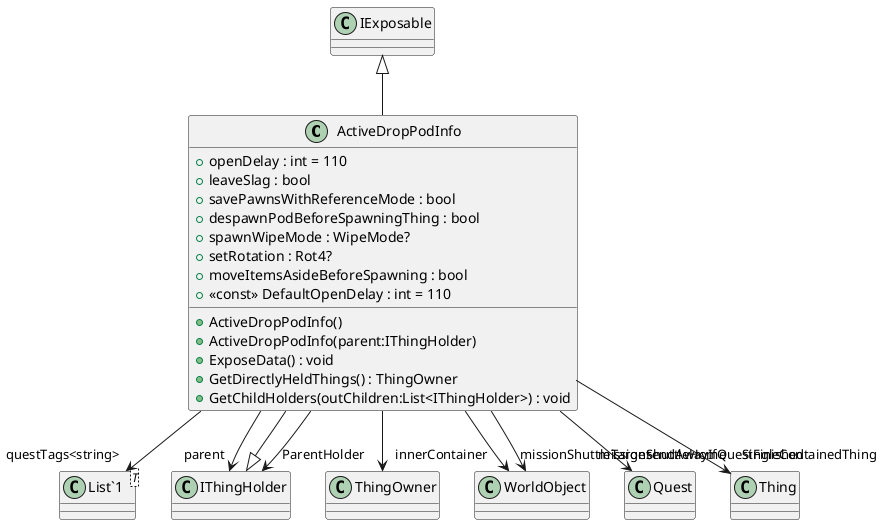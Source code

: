 @startuml
class ActiveDropPodInfo {
    + openDelay : int = 110
    + leaveSlag : bool
    + savePawnsWithReferenceMode : bool
    + despawnPodBeforeSpawningThing : bool
    + spawnWipeMode : WipeMode?
    + setRotation : Rot4?
    + moveItemsAsideBeforeSpawning : bool
    + <<const>> DefaultOpenDelay : int = 110
    + ActiveDropPodInfo()
    + ActiveDropPodInfo(parent:IThingHolder)
    + ExposeData() : void
    + GetDirectlyHeldThings() : ThingOwner
    + GetChildHolders(outChildren:List<IThingHolder>) : void
}
class "List`1"<T> {
}
IThingHolder <|-- ActiveDropPodInfo
IExposable <|-- ActiveDropPodInfo
ActiveDropPodInfo --> "parent" IThingHolder
ActiveDropPodInfo --> "innerContainer" ThingOwner
ActiveDropPodInfo --> "missionShuttleTarget" WorldObject
ActiveDropPodInfo --> "missionShuttleHome" WorldObject
ActiveDropPodInfo --> "sendAwayIfQuestFinished" Quest
ActiveDropPodInfo --> "questTags<string>" "List`1"
ActiveDropPodInfo --> "SingleContainedThing" Thing
ActiveDropPodInfo --> "ParentHolder" IThingHolder
@enduml
